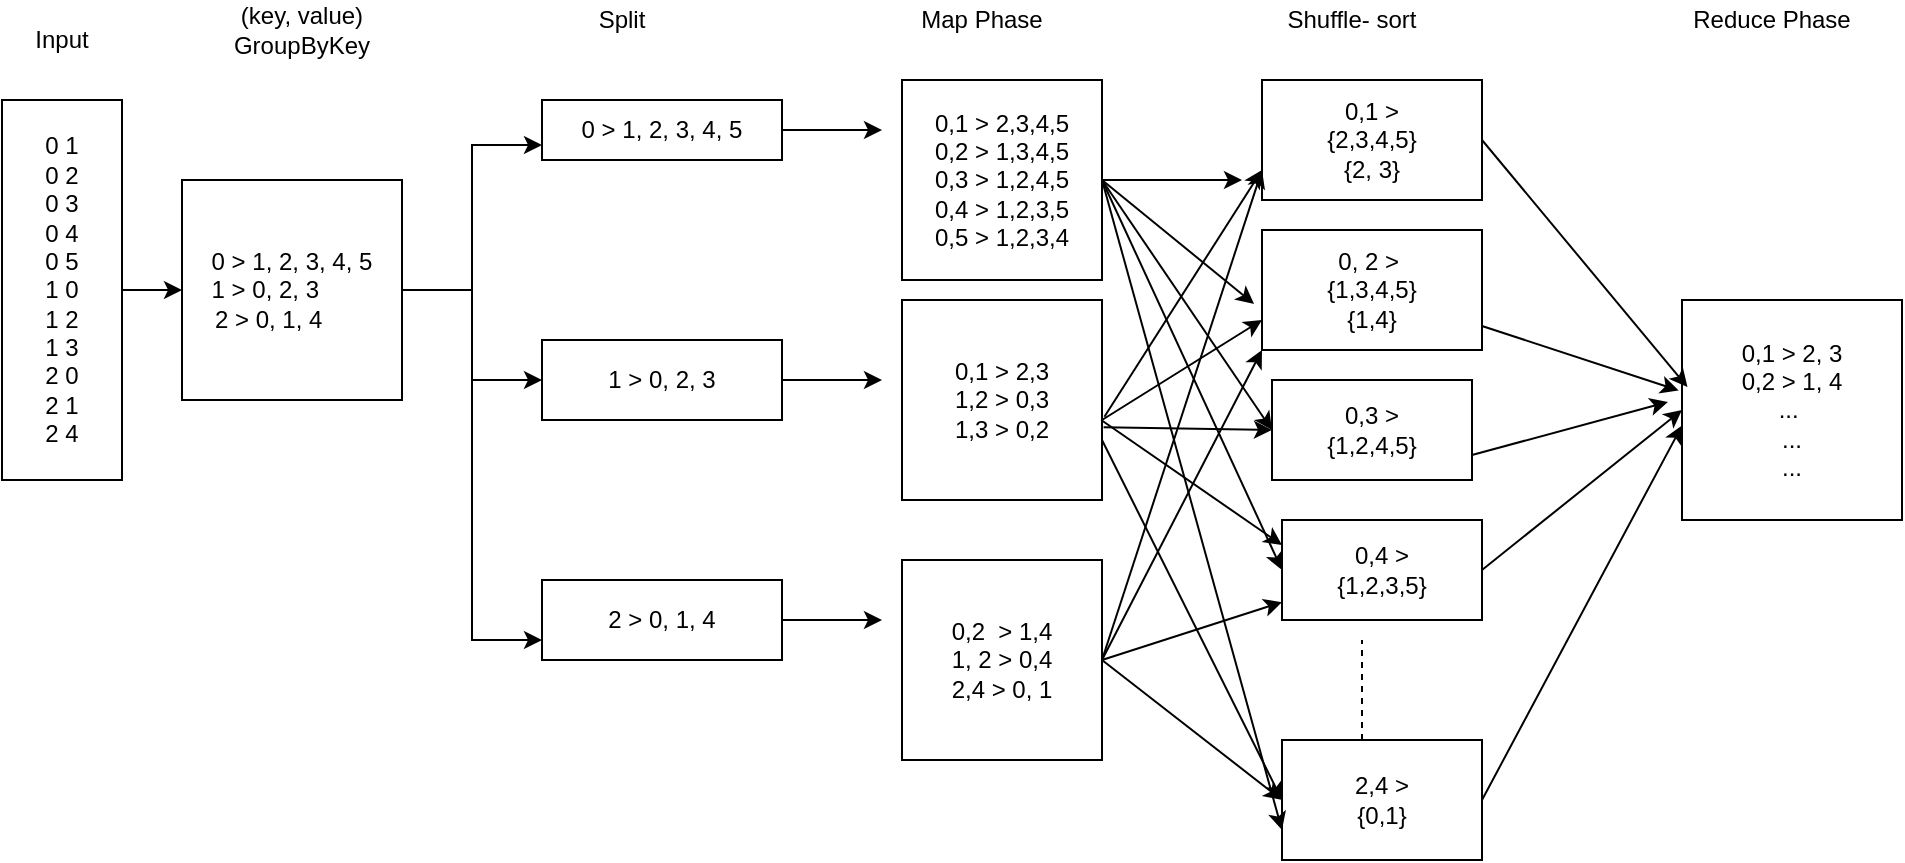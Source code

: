<mxfile version="13.0.0" type="device"><diagram id="Jv5n5HNKiQhF9y3RAtcK" name="Page-1"><mxGraphModel dx="546" dy="460" grid="1" gridSize="10" guides="1" tooltips="1" connect="1" arrows="1" fold="1" page="1" pageScale="1" pageWidth="850" pageHeight="1100" math="0" shadow="0"><root><mxCell id="0"/><mxCell id="1" parent="0"/><mxCell id="6zia4WxWSoOs1JPouiLL-3" style="edgeStyle=orthogonalEdgeStyle;rounded=0;orthogonalLoop=1;jettySize=auto;html=1;" parent="1" source="6zia4WxWSoOs1JPouiLL-1" target="6zia4WxWSoOs1JPouiLL-2" edge="1"><mxGeometry relative="1" as="geometry"/></mxCell><mxCell id="6zia4WxWSoOs1JPouiLL-1" value="0 1&lt;br&gt;0 2&lt;br&gt;0 3&lt;br&gt;0 4&lt;br&gt;0 5&lt;br&gt;1 0&lt;br&gt;1 2&lt;br&gt;1 3&lt;br&gt;2 0&lt;br&gt;2 1&lt;br&gt;2 4" style="rounded=0;whiteSpace=wrap;html=1;" parent="1" vertex="1"><mxGeometry x="80" y="90" width="60" height="190" as="geometry"/></mxCell><mxCell id="6zia4WxWSoOs1JPouiLL-9" style="edgeStyle=orthogonalEdgeStyle;rounded=0;orthogonalLoop=1;jettySize=auto;html=1;entryX=0;entryY=0.75;entryDx=0;entryDy=0;" parent="1" source="6zia4WxWSoOs1JPouiLL-2" target="6zia4WxWSoOs1JPouiLL-6" edge="1"><mxGeometry relative="1" as="geometry"><Array as="points"><mxPoint x="315" y="185"/><mxPoint x="315" y="113"/></Array></mxGeometry></mxCell><mxCell id="6zia4WxWSoOs1JPouiLL-11" style="edgeStyle=orthogonalEdgeStyle;rounded=0;orthogonalLoop=1;jettySize=auto;html=1;entryX=0;entryY=0.5;entryDx=0;entryDy=0;" parent="1" source="6zia4WxWSoOs1JPouiLL-2" target="6zia4WxWSoOs1JPouiLL-7" edge="1"><mxGeometry relative="1" as="geometry"><mxPoint x="340" y="185" as="targetPoint"/></mxGeometry></mxCell><mxCell id="6zia4WxWSoOs1JPouiLL-12" style="edgeStyle=orthogonalEdgeStyle;rounded=0;orthogonalLoop=1;jettySize=auto;html=1;entryX=0;entryY=0.75;entryDx=0;entryDy=0;" parent="1" source="6zia4WxWSoOs1JPouiLL-2" target="6zia4WxWSoOs1JPouiLL-8" edge="1"><mxGeometry relative="1" as="geometry"/></mxCell><mxCell id="6zia4WxWSoOs1JPouiLL-2" value="0 &amp;gt; 1, 2, 3, 4, 5&lt;br&gt;1 &amp;gt; 0, 2, 3&amp;nbsp; &amp;nbsp; &amp;nbsp; &amp;nbsp;&amp;nbsp;&lt;br&gt;2 &amp;gt; 0, 1, 4&amp;nbsp; &amp;nbsp; &amp;nbsp; &amp;nbsp;" style="whiteSpace=wrap;html=1;aspect=fixed;" parent="1" vertex="1"><mxGeometry x="170" y="130" width="110" height="110" as="geometry"/></mxCell><mxCell id="6zia4WxWSoOs1JPouiLL-4" value="Input" style="text;html=1;strokeColor=none;fillColor=none;align=center;verticalAlign=middle;whiteSpace=wrap;rounded=0;" parent="1" vertex="1"><mxGeometry x="90" y="50" width="40" height="20" as="geometry"/></mxCell><mxCell id="6zia4WxWSoOs1JPouiLL-5" value="(key, value)&lt;br&gt;GroupByKey" style="text;html=1;strokeColor=none;fillColor=none;align=center;verticalAlign=middle;whiteSpace=wrap;rounded=0;" parent="1" vertex="1"><mxGeometry x="190" y="40" width="80" height="30" as="geometry"/></mxCell><mxCell id="6zia4WxWSoOs1JPouiLL-17" style="edgeStyle=orthogonalEdgeStyle;rounded=0;orthogonalLoop=1;jettySize=auto;html=1;" parent="1" source="6zia4WxWSoOs1JPouiLL-6" edge="1"><mxGeometry relative="1" as="geometry"><mxPoint x="520" y="105" as="targetPoint"/></mxGeometry></mxCell><mxCell id="6zia4WxWSoOs1JPouiLL-6" value="0 &amp;gt; 1, 2, 3, 4, 5" style="rounded=0;whiteSpace=wrap;html=1;" parent="1" vertex="1"><mxGeometry x="350" y="90" width="120" height="30" as="geometry"/></mxCell><mxCell id="6zia4WxWSoOs1JPouiLL-21" style="edgeStyle=orthogonalEdgeStyle;rounded=0;orthogonalLoop=1;jettySize=auto;html=1;" parent="1" source="6zia4WxWSoOs1JPouiLL-7" edge="1"><mxGeometry relative="1" as="geometry"><mxPoint x="520" y="230" as="targetPoint"/></mxGeometry></mxCell><mxCell id="6zia4WxWSoOs1JPouiLL-7" value="1 &amp;gt; 0, 2, 3" style="rounded=0;whiteSpace=wrap;html=1;" parent="1" vertex="1"><mxGeometry x="350" y="210" width="120" height="40" as="geometry"/></mxCell><mxCell id="6zia4WxWSoOs1JPouiLL-22" style="edgeStyle=orthogonalEdgeStyle;rounded=0;orthogonalLoop=1;jettySize=auto;html=1;" parent="1" source="6zia4WxWSoOs1JPouiLL-8" edge="1"><mxGeometry relative="1" as="geometry"><mxPoint x="520" y="350" as="targetPoint"/></mxGeometry></mxCell><mxCell id="6zia4WxWSoOs1JPouiLL-8" value="2 &amp;gt; 0, 1, 4" style="rounded=0;whiteSpace=wrap;html=1;" parent="1" vertex="1"><mxGeometry x="350" y="330" width="120" height="40" as="geometry"/></mxCell><mxCell id="6zia4WxWSoOs1JPouiLL-13" value="Split" style="text;html=1;strokeColor=none;fillColor=none;align=center;verticalAlign=middle;whiteSpace=wrap;rounded=0;" parent="1" vertex="1"><mxGeometry x="370" y="40" width="40" height="20" as="geometry"/></mxCell><mxCell id="6zia4WxWSoOs1JPouiLL-31" style="edgeStyle=orthogonalEdgeStyle;rounded=0;orthogonalLoop=1;jettySize=auto;html=1;" parent="1" source="6zia4WxWSoOs1JPouiLL-14" edge="1"><mxGeometry relative="1" as="geometry"><mxPoint x="700" y="130" as="targetPoint"/></mxGeometry></mxCell><mxCell id="6zia4WxWSoOs1JPouiLL-14" value="0,1 &amp;gt; 2,3,4,5&lt;br&gt;0,2 &amp;gt; 1,3,4,5&lt;br&gt;0,3 &amp;gt; 1,2,4,5&lt;br&gt;0,4 &amp;gt; 1,2,3,5&lt;br&gt;0,5 &amp;gt; 1,2,3,4" style="whiteSpace=wrap;html=1;aspect=fixed;" parent="1" vertex="1"><mxGeometry x="530" y="80" width="100" height="100" as="geometry"/></mxCell><mxCell id="6zia4WxWSoOs1JPouiLL-15" value="Map Phase" style="text;html=1;strokeColor=none;fillColor=none;align=center;verticalAlign=middle;whiteSpace=wrap;rounded=0;" parent="1" vertex="1"><mxGeometry x="525" y="40" width="90" height="20" as="geometry"/></mxCell><mxCell id="6zia4WxWSoOs1JPouiLL-18" value="0,1 &amp;gt; 2,3&lt;br&gt;1,2 &amp;gt; 0,3&lt;br&gt;1,3 &amp;gt; 0,2" style="whiteSpace=wrap;html=1;aspect=fixed;" parent="1" vertex="1"><mxGeometry x="530" y="190" width="100" height="100" as="geometry"/></mxCell><mxCell id="6zia4WxWSoOs1JPouiLL-20" value="0,2&amp;nbsp; &amp;gt; 1,4&lt;br&gt;1, 2 &amp;gt; 0,4&lt;br&gt;2,4 &amp;gt; 0, 1" style="whiteSpace=wrap;html=1;aspect=fixed;" parent="1" vertex="1"><mxGeometry x="530" y="320" width="100" height="100" as="geometry"/></mxCell><mxCell id="6zia4WxWSoOs1JPouiLL-24" value="0,1 &amp;gt;&lt;br&gt;{2,3,4,5}&lt;br&gt;{2, 3}" style="rounded=0;whiteSpace=wrap;html=1;" parent="1" vertex="1"><mxGeometry x="710" y="80" width="110" height="60" as="geometry"/></mxCell><mxCell id="6zia4WxWSoOs1JPouiLL-25" value="0, 2 &amp;gt;&amp;nbsp;&lt;br&gt;{1,3,4,5}&lt;br&gt;{1,4}" style="rounded=0;whiteSpace=wrap;html=1;" parent="1" vertex="1"><mxGeometry x="710" y="155" width="110" height="60" as="geometry"/></mxCell><mxCell id="6zia4WxWSoOs1JPouiLL-26" value="0,3 &amp;gt;&lt;br&gt;{1,2,4,5}" style="rounded=0;whiteSpace=wrap;html=1;" parent="1" vertex="1"><mxGeometry x="715" y="230" width="100" height="50" as="geometry"/></mxCell><mxCell id="6zia4WxWSoOs1JPouiLL-27" value="0,4 &amp;gt;&lt;br&gt;{1,2,3,5}" style="rounded=0;whiteSpace=wrap;html=1;" parent="1" vertex="1"><mxGeometry x="720" y="300" width="100" height="50" as="geometry"/></mxCell><mxCell id="6zia4WxWSoOs1JPouiLL-28" value="" style="endArrow=none;dashed=1;html=1;" parent="1" edge="1"><mxGeometry width="50" height="50" relative="1" as="geometry"><mxPoint x="760" y="410" as="sourcePoint"/><mxPoint x="760" y="360" as="targetPoint"/></mxGeometry></mxCell><mxCell id="6zia4WxWSoOs1JPouiLL-29" value="2,4 &amp;gt;&lt;br&gt;{0,1}" style="rounded=0;whiteSpace=wrap;html=1;" parent="1" vertex="1"><mxGeometry x="720" y="410" width="100" height="60" as="geometry"/></mxCell><mxCell id="6zia4WxWSoOs1JPouiLL-30" value="Shuffle- sort" style="text;html=1;strokeColor=none;fillColor=none;align=center;verticalAlign=middle;whiteSpace=wrap;rounded=0;" parent="1" vertex="1"><mxGeometry x="710" y="40" width="90" height="20" as="geometry"/></mxCell><mxCell id="6zia4WxWSoOs1JPouiLL-33" value="" style="endArrow=classic;html=1;entryX=-0.036;entryY=0.617;entryDx=0;entryDy=0;entryPerimeter=0;exitX=1;exitY=0.5;exitDx=0;exitDy=0;" parent="1" source="6zia4WxWSoOs1JPouiLL-14" target="6zia4WxWSoOs1JPouiLL-25" edge="1"><mxGeometry width="50" height="50" relative="1" as="geometry"><mxPoint x="650" y="180" as="sourcePoint"/><mxPoint x="890" y="300" as="targetPoint"/><Array as="points"/></mxGeometry></mxCell><mxCell id="6zia4WxWSoOs1JPouiLL-34" value="" style="endArrow=classic;html=1;entryX=0;entryY=0.5;entryDx=0;entryDy=0;" parent="1" target="6zia4WxWSoOs1JPouiLL-26" edge="1"><mxGeometry width="50" height="50" relative="1" as="geometry"><mxPoint x="630" y="130" as="sourcePoint"/><mxPoint x="716.04" y="202.02" as="targetPoint"/><Array as="points"/></mxGeometry></mxCell><mxCell id="6zia4WxWSoOs1JPouiLL-35" value="" style="endArrow=classic;html=1;entryX=0;entryY=0.5;entryDx=0;entryDy=0;" parent="1" target="6zia4WxWSoOs1JPouiLL-27" edge="1"><mxGeometry width="50" height="50" relative="1" as="geometry"><mxPoint x="630" y="130" as="sourcePoint"/><mxPoint x="726.04" y="212.02" as="targetPoint"/><Array as="points"/></mxGeometry></mxCell><mxCell id="6zia4WxWSoOs1JPouiLL-36" value="" style="endArrow=classic;html=1;entryX=0;entryY=0.75;entryDx=0;entryDy=0;" parent="1" target="6zia4WxWSoOs1JPouiLL-29" edge="1"><mxGeometry width="50" height="50" relative="1" as="geometry"><mxPoint x="630" y="130" as="sourcePoint"/><mxPoint x="736.04" y="222.02" as="targetPoint"/><Array as="points"/></mxGeometry></mxCell><mxCell id="6zia4WxWSoOs1JPouiLL-37" value="" style="endArrow=classic;html=1;exitX=1.012;exitY=0.584;exitDx=0;exitDy=0;exitPerimeter=0;entryX=0;entryY=0.75;entryDx=0;entryDy=0;" parent="1" source="6zia4WxWSoOs1JPouiLL-18" target="6zia4WxWSoOs1JPouiLL-24" edge="1"><mxGeometry width="50" height="50" relative="1" as="geometry"><mxPoint x="840" y="350" as="sourcePoint"/><mxPoint x="890" y="300" as="targetPoint"/></mxGeometry></mxCell><mxCell id="6zia4WxWSoOs1JPouiLL-38" value="" style="endArrow=classic;html=1;entryX=0;entryY=0.75;entryDx=0;entryDy=0;" parent="1" target="6zia4WxWSoOs1JPouiLL-25" edge="1"><mxGeometry width="50" height="50" relative="1" as="geometry"><mxPoint x="630" y="250" as="sourcePoint"/><mxPoint x="720" y="135" as="targetPoint"/></mxGeometry></mxCell><mxCell id="6zia4WxWSoOs1JPouiLL-39" value="" style="endArrow=classic;html=1;exitX=1.008;exitY=0.636;exitDx=0;exitDy=0;exitPerimeter=0;entryX=0;entryY=0.5;entryDx=0;entryDy=0;" parent="1" source="6zia4WxWSoOs1JPouiLL-18" target="6zia4WxWSoOs1JPouiLL-26" edge="1"><mxGeometry width="50" height="50" relative="1" as="geometry"><mxPoint x="651.2" y="268.4" as="sourcePoint"/><mxPoint x="730" y="145" as="targetPoint"/></mxGeometry></mxCell><mxCell id="6zia4WxWSoOs1JPouiLL-40" value="" style="endArrow=classic;html=1;exitX=0.996;exitY=0.6;exitDx=0;exitDy=0;exitPerimeter=0;entryX=0;entryY=0.25;entryDx=0;entryDy=0;" parent="1" source="6zia4WxWSoOs1JPouiLL-18" target="6zia4WxWSoOs1JPouiLL-27" edge="1"><mxGeometry width="50" height="50" relative="1" as="geometry"><mxPoint x="661.2" y="278.4" as="sourcePoint"/><mxPoint x="740" y="155" as="targetPoint"/></mxGeometry></mxCell><mxCell id="6zia4WxWSoOs1JPouiLL-41" value="" style="endArrow=classic;html=1;" parent="1" edge="1"><mxGeometry width="50" height="50" relative="1" as="geometry"><mxPoint x="630" y="260" as="sourcePoint"/><mxPoint x="720" y="440" as="targetPoint"/></mxGeometry></mxCell><mxCell id="6zia4WxWSoOs1JPouiLL-42" value="" style="endArrow=classic;html=1;exitX=1;exitY=0.5;exitDx=0;exitDy=0;entryX=0;entryY=0.75;entryDx=0;entryDy=0;" parent="1" source="6zia4WxWSoOs1JPouiLL-20" target="6zia4WxWSoOs1JPouiLL-24" edge="1"><mxGeometry width="50" height="50" relative="1" as="geometry"><mxPoint x="681.2" y="298.4" as="sourcePoint"/><mxPoint x="760" y="175" as="targetPoint"/></mxGeometry></mxCell><mxCell id="6zia4WxWSoOs1JPouiLL-43" value="" style="endArrow=classic;html=1;exitX=1;exitY=0.5;exitDx=0;exitDy=0;entryX=0;entryY=1;entryDx=0;entryDy=0;" parent="1" source="6zia4WxWSoOs1JPouiLL-20" target="6zia4WxWSoOs1JPouiLL-25" edge="1"><mxGeometry width="50" height="50" relative="1" as="geometry"><mxPoint x="691.2" y="308.4" as="sourcePoint"/><mxPoint x="770" y="185" as="targetPoint"/></mxGeometry></mxCell><mxCell id="6zia4WxWSoOs1JPouiLL-44" value="" style="endArrow=classic;html=1;exitX=1.012;exitY=0.584;exitDx=0;exitDy=0;exitPerimeter=0;" parent="1" target="6zia4WxWSoOs1JPouiLL-27" edge="1"><mxGeometry width="50" height="50" relative="1" as="geometry"><mxPoint x="630" y="370" as="sourcePoint"/><mxPoint x="708.8" y="246.6" as="targetPoint"/></mxGeometry></mxCell><mxCell id="6zia4WxWSoOs1JPouiLL-45" value="" style="endArrow=classic;html=1;" parent="1" edge="1"><mxGeometry width="50" height="50" relative="1" as="geometry"><mxPoint x="630" y="370" as="sourcePoint"/><mxPoint x="720" y="440" as="targetPoint"/></mxGeometry></mxCell><mxCell id="6zia4WxWSoOs1JPouiLL-46" value="0,1 &amp;gt; 2, 3&lt;br&gt;0,2 &amp;gt; 1, 4&lt;br&gt;...&amp;nbsp;&lt;br&gt;...&lt;br&gt;...&lt;br&gt;" style="whiteSpace=wrap;html=1;aspect=fixed;" parent="1" vertex="1"><mxGeometry x="920" y="190" width="110" height="110" as="geometry"/></mxCell><mxCell id="6zia4WxWSoOs1JPouiLL-47" value="" style="endArrow=classic;html=1;exitX=1;exitY=0.5;exitDx=0;exitDy=0;entryX=0.025;entryY=0.396;entryDx=0;entryDy=0;entryPerimeter=0;" parent="1" source="6zia4WxWSoOs1JPouiLL-24" target="6zia4WxWSoOs1JPouiLL-46" edge="1"><mxGeometry width="50" height="50" relative="1" as="geometry"><mxPoint x="860" y="270" as="sourcePoint"/><mxPoint x="910" y="220" as="targetPoint"/></mxGeometry></mxCell><mxCell id="6zia4WxWSoOs1JPouiLL-48" value="" style="endArrow=classic;html=1;entryX=-0.015;entryY=0.411;entryDx=0;entryDy=0;entryPerimeter=0;" parent="1" source="6zia4WxWSoOs1JPouiLL-25" target="6zia4WxWSoOs1JPouiLL-46" edge="1"><mxGeometry width="50" height="50" relative="1" as="geometry"><mxPoint x="830" y="120" as="sourcePoint"/><mxPoint x="932.75" y="243.56" as="targetPoint"/></mxGeometry></mxCell><mxCell id="6zia4WxWSoOs1JPouiLL-49" value="" style="endArrow=classic;html=1;exitX=1;exitY=0.75;exitDx=0;exitDy=0;" parent="1" source="6zia4WxWSoOs1JPouiLL-26" edge="1"><mxGeometry width="50" height="50" relative="1" as="geometry"><mxPoint x="840" y="130" as="sourcePoint"/><mxPoint x="913" y="241" as="targetPoint"/></mxGeometry></mxCell><mxCell id="6zia4WxWSoOs1JPouiLL-50" value="" style="endArrow=classic;html=1;exitX=1;exitY=0.5;exitDx=0;exitDy=0;entryX=0;entryY=0.5;entryDx=0;entryDy=0;" parent="1" source="6zia4WxWSoOs1JPouiLL-27" target="6zia4WxWSoOs1JPouiLL-46" edge="1"><mxGeometry width="50" height="50" relative="1" as="geometry"><mxPoint x="850" y="140" as="sourcePoint"/><mxPoint x="952.75" y="263.56" as="targetPoint"/></mxGeometry></mxCell><mxCell id="6zia4WxWSoOs1JPouiLL-51" value="" style="endArrow=classic;html=1;exitX=1;exitY=0.5;exitDx=0;exitDy=0;entryX=0;entryY=0.571;entryDx=0;entryDy=0;entryPerimeter=0;" parent="1" source="6zia4WxWSoOs1JPouiLL-29" target="6zia4WxWSoOs1JPouiLL-46" edge="1"><mxGeometry width="50" height="50" relative="1" as="geometry"><mxPoint x="860" y="150" as="sourcePoint"/><mxPoint x="962.75" y="273.56" as="targetPoint"/></mxGeometry></mxCell><mxCell id="JjE0smv131zpb8cetsa--1" value="Reduce Phase" style="text;html=1;strokeColor=none;fillColor=none;align=center;verticalAlign=middle;whiteSpace=wrap;rounded=0;" vertex="1" parent="1"><mxGeometry x="920" y="40" width="90" height="20" as="geometry"/></mxCell></root></mxGraphModel></diagram></mxfile>